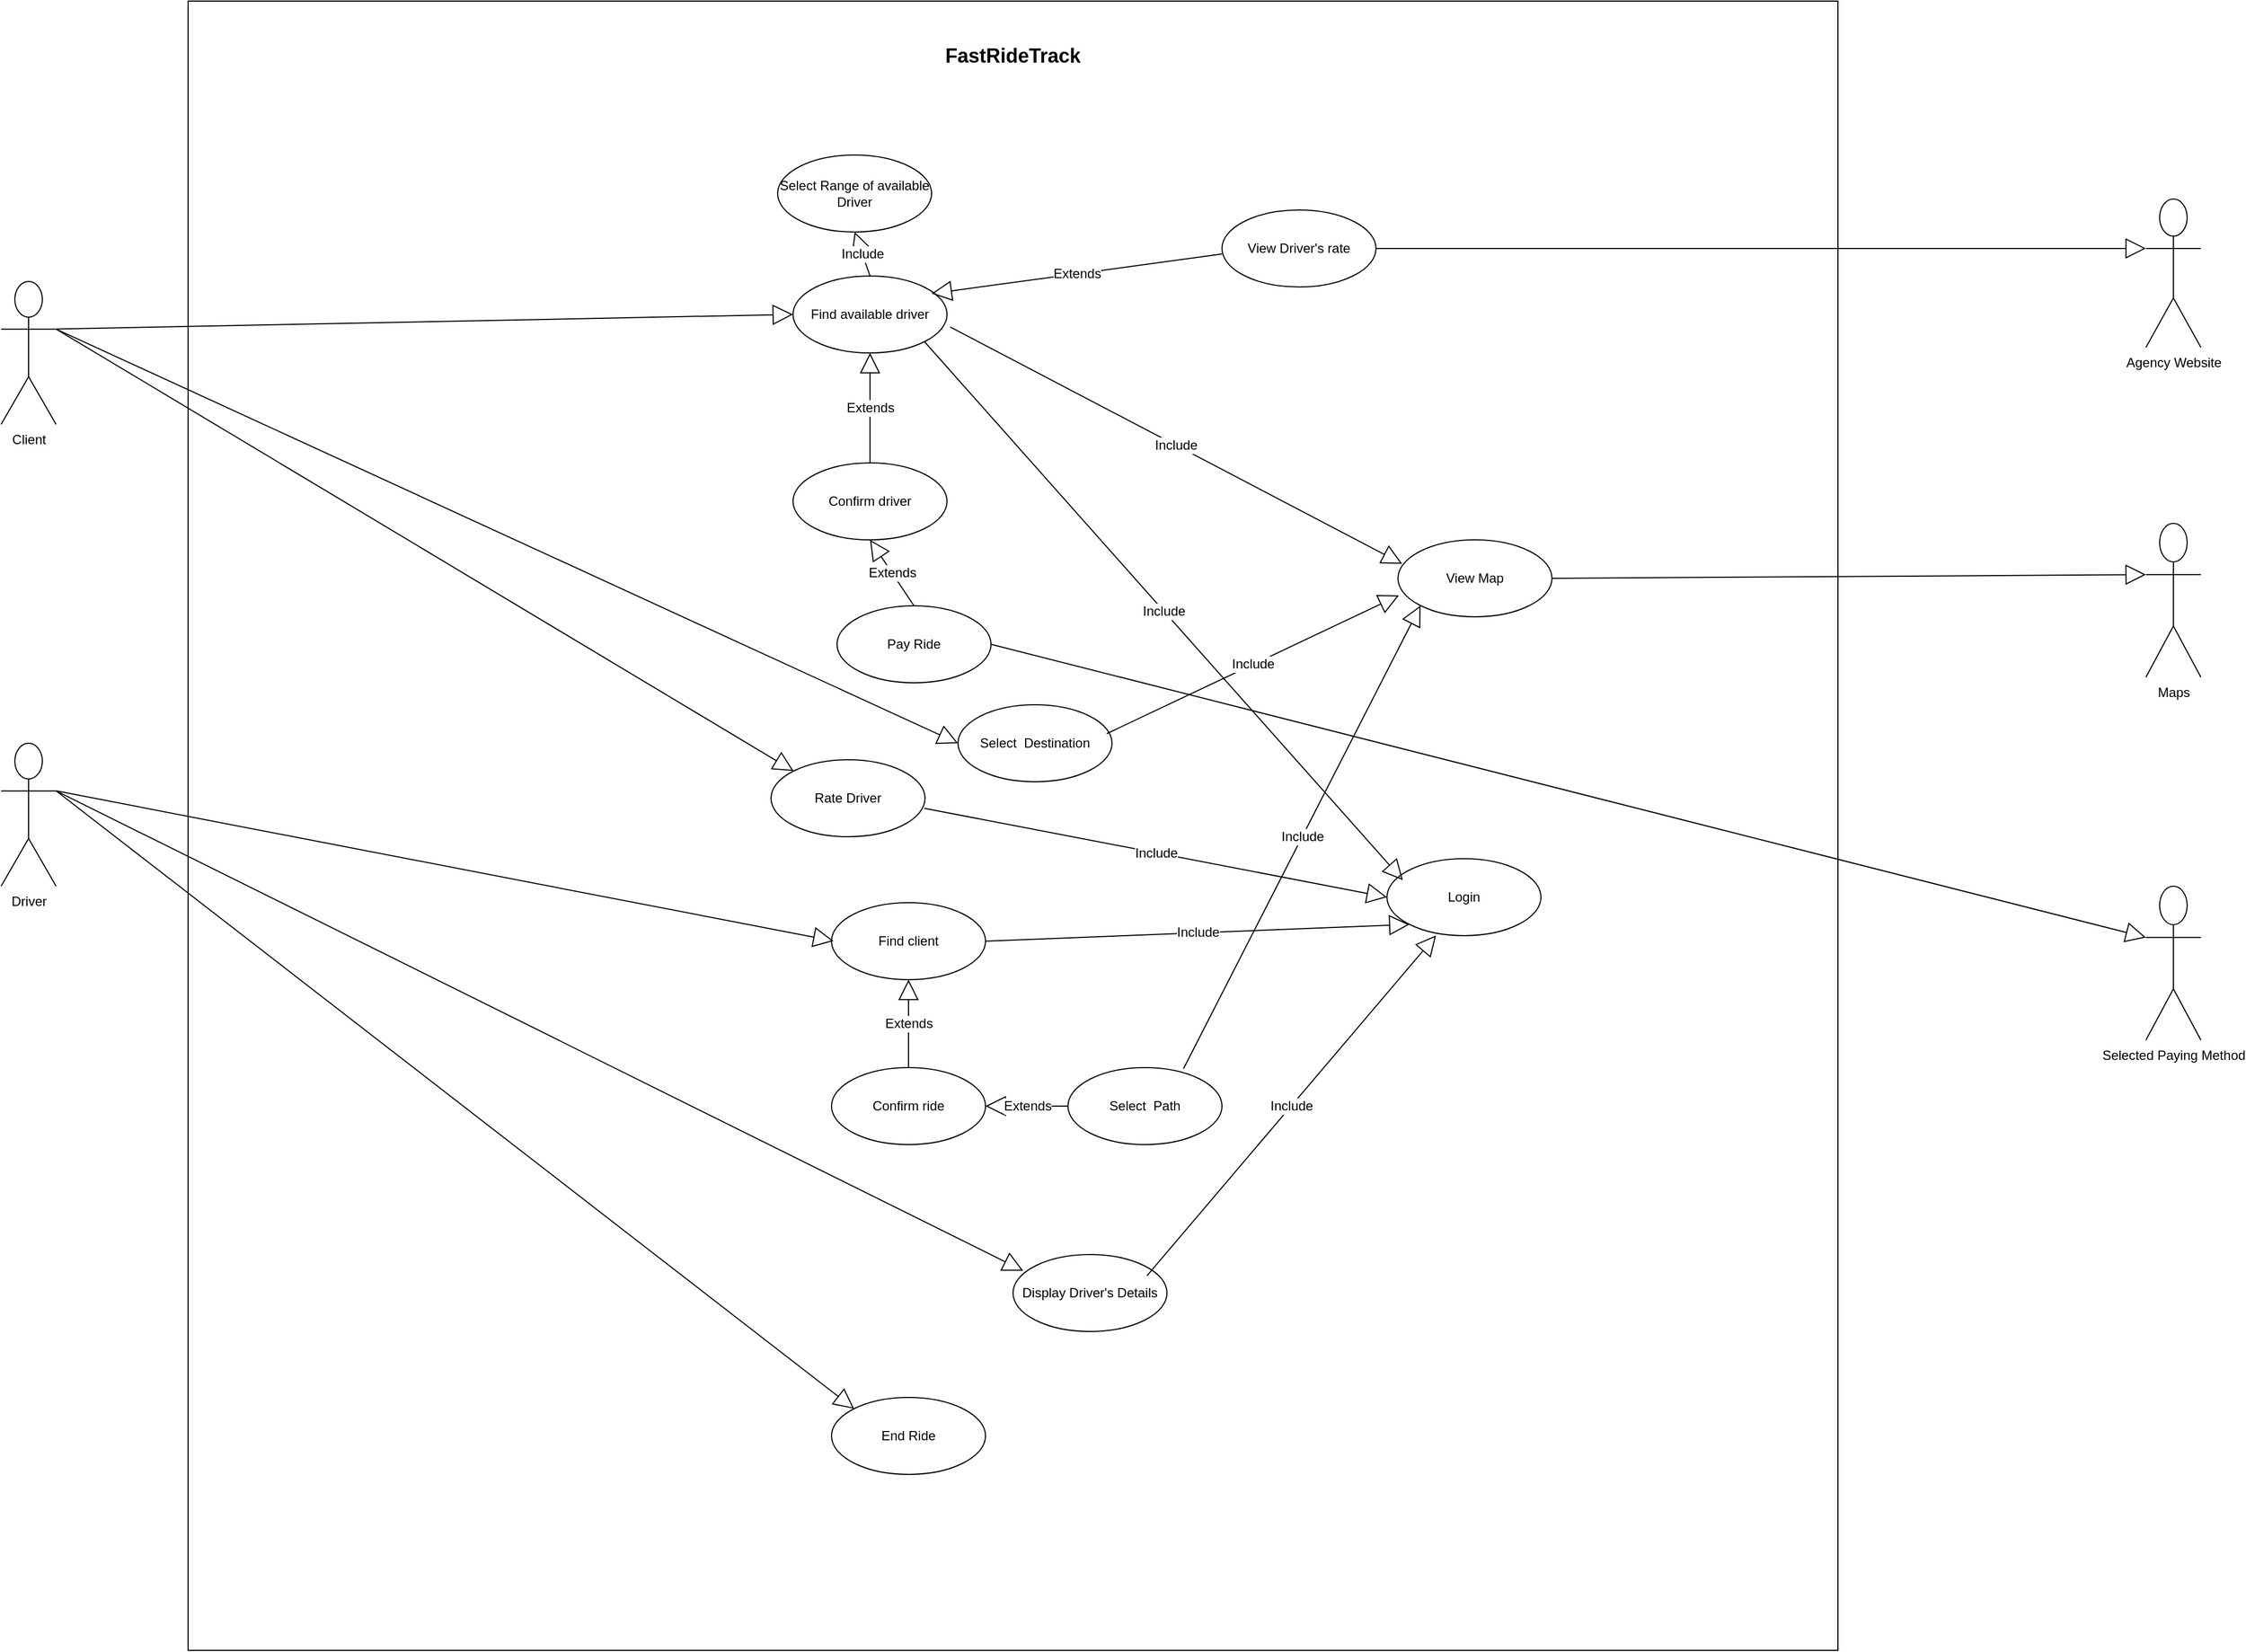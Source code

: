 <mxfile version="22.0.3" type="device">
  <diagram name="Pagina-1" id="4yyajg1duolFcby2Z4SF">
    <mxGraphModel dx="4473" dy="2900" grid="1" gridSize="10" guides="1" tooltips="1" connect="1" arrows="1" fold="1" page="1" pageScale="1" pageWidth="827" pageHeight="1169" math="0" shadow="0">
      <root>
        <mxCell id="0" />
        <mxCell id="1" parent="0" />
        <mxCell id="rDOq5Js9uwvhGrKsaeQx-1" value="" style="whiteSpace=wrap;html=1;aspect=fixed;" parent="1" vertex="1">
          <mxGeometry x="-500" y="-970" width="1500" height="1500" as="geometry" />
        </mxCell>
        <mxCell id="rDOq5Js9uwvhGrKsaeQx-2" value="Client" style="shape=umlActor;verticalLabelPosition=bottom;verticalAlign=top;html=1;outlineConnect=0;" parent="1" vertex="1">
          <mxGeometry x="-670" y="-715" width="50" height="130" as="geometry" />
        </mxCell>
        <mxCell id="rDOq5Js9uwvhGrKsaeQx-3" value="Driver&lt;br&gt;" style="shape=umlActor;verticalLabelPosition=bottom;verticalAlign=top;html=1;" parent="1" vertex="1">
          <mxGeometry x="-670" y="-295" width="50" height="130" as="geometry" />
        </mxCell>
        <mxCell id="rDOq5Js9uwvhGrKsaeQx-4" value="Agency Website&lt;br&gt;" style="shape=umlActor;verticalLabelPosition=bottom;verticalAlign=top;html=1;" parent="1" vertex="1">
          <mxGeometry x="1280" y="-790" width="50" height="135" as="geometry" />
        </mxCell>
        <mxCell id="rDOq5Js9uwvhGrKsaeQx-5" value="Maps&lt;br&gt;" style="shape=umlActor;verticalLabelPosition=bottom;verticalAlign=top;html=1;" parent="1" vertex="1">
          <mxGeometry x="1280" y="-495" width="50" height="140" as="geometry" />
        </mxCell>
        <mxCell id="rDOq5Js9uwvhGrKsaeQx-8" value="Login" style="ellipse;whiteSpace=wrap;html=1;" parent="1" vertex="1">
          <mxGeometry x="590" y="-190" width="140" height="70" as="geometry" />
        </mxCell>
        <mxCell id="rDOq5Js9uwvhGrKsaeQx-9" value="Find available driver" style="ellipse;whiteSpace=wrap;html=1;strokeColor=default;align=center;verticalAlign=middle;fontFamily=Helvetica;fontSize=12;fontColor=default;fillColor=default;" parent="1" vertex="1">
          <mxGeometry x="50" y="-720" width="140" height="70" as="geometry" />
        </mxCell>
        <mxCell id="rDOq5Js9uwvhGrKsaeQx-10" value="View Map" style="ellipse;whiteSpace=wrap;html=1;strokeColor=default;align=center;verticalAlign=middle;fontFamily=Helvetica;fontSize=12;fontColor=default;fillColor=default;" parent="1" vertex="1">
          <mxGeometry x="600" y="-480" width="140" height="70" as="geometry" />
        </mxCell>
        <mxCell id="rDOq5Js9uwvhGrKsaeQx-11" value="Include" style="endArrow=block;endSize=16;endFill=0;html=1;rounded=0;fontFamily=Helvetica;fontSize=12;fontColor=default;exitX=1;exitY=1;exitDx=0;exitDy=0;entryX=0.103;entryY=0.278;entryDx=0;entryDy=0;entryPerimeter=0;" parent="1" source="rDOq5Js9uwvhGrKsaeQx-9" target="rDOq5Js9uwvhGrKsaeQx-8" edge="1">
          <mxGeometry width="160" relative="1" as="geometry">
            <mxPoint x="170" y="-510" as="sourcePoint" />
            <mxPoint x="310" y="-530" as="targetPoint" />
          </mxGeometry>
        </mxCell>
        <mxCell id="rDOq5Js9uwvhGrKsaeQx-12" value="&lt;br&gt;" style="endArrow=block;endSize=16;endFill=0;html=1;rounded=0;fontFamily=Helvetica;fontSize=12;fontColor=default;exitX=1;exitY=0.333;exitDx=0;exitDy=0;exitPerimeter=0;entryX=0;entryY=1;entryDx=0;entryDy=0;" parent="1" edge="1" source="rDOq5Js9uwvhGrKsaeQx-2">
          <mxGeometry width="160" relative="1" as="geometry">
            <mxPoint x="-710.29" y="-771.307" as="sourcePoint" />
            <mxPoint x="49.997" y="-685.0" as="targetPoint" />
          </mxGeometry>
        </mxCell>
        <mxCell id="rDOq5Js9uwvhGrKsaeQx-13" value="&lt;h2&gt;FastRideTrack&lt;/h2&gt;" style="text;html=1;strokeColor=none;fillColor=none;align=center;verticalAlign=middle;whiteSpace=wrap;rounded=0;fontSize=12;fontFamily=Helvetica;fontColor=default;" parent="1" vertex="1">
          <mxGeometry x="170" y="-960" width="160" height="80" as="geometry" />
        </mxCell>
        <mxCell id="rDOq5Js9uwvhGrKsaeQx-17" value="&lt;br&gt;" style="endArrow=block;endSize=16;endFill=0;html=1;rounded=0;fontFamily=Helvetica;fontSize=12;fontColor=default;exitX=1;exitY=0.5;exitDx=0;exitDy=0;entryX=0;entryY=0.333;entryDx=0;entryDy=0;entryPerimeter=0;" parent="1" source="rDOq5Js9uwvhGrKsaeQx-10" target="rDOq5Js9uwvhGrKsaeQx-5" edge="1">
          <mxGeometry width="160" relative="1" as="geometry">
            <mxPoint x="170" y="-840" as="sourcePoint" />
            <mxPoint x="330" y="-840" as="targetPoint" />
          </mxGeometry>
        </mxCell>
        <mxCell id="rDOq5Js9uwvhGrKsaeQx-19" value="Find client" style="ellipse;whiteSpace=wrap;html=1;strokeColor=default;align=center;verticalAlign=middle;fontFamily=Helvetica;fontSize=12;fontColor=default;fillColor=default;" parent="1" vertex="1">
          <mxGeometry x="85" y="-150" width="140" height="70" as="geometry" />
        </mxCell>
        <mxCell id="rDOq5Js9uwvhGrKsaeQx-20" value="Confirm driver" style="ellipse;whiteSpace=wrap;html=1;strokeColor=default;align=center;verticalAlign=middle;fontFamily=Helvetica;fontSize=12;fontColor=default;fillColor=default;" parent="1" vertex="1">
          <mxGeometry x="50" y="-550" width="140" height="70" as="geometry" />
        </mxCell>
        <mxCell id="rDOq5Js9uwvhGrKsaeQx-21" value="" style="endArrow=block;endSize=16;endFill=0;html=1;rounded=0;fontFamily=Helvetica;fontSize=12;fontColor=default;exitX=1;exitY=0.333;exitDx=0;exitDy=0;exitPerimeter=0;entryX=0.013;entryY=0.688;entryDx=0;entryDy=0;entryPerimeter=0;" parent="1" source="rDOq5Js9uwvhGrKsaeQx-3" edge="1">
          <mxGeometry width="160" relative="1" as="geometry">
            <mxPoint x="-690" y="-339.997" as="sourcePoint" />
            <mxPoint x="86.82" y="-115.17" as="targetPoint" />
          </mxGeometry>
        </mxCell>
        <mxCell id="rDOq5Js9uwvhGrKsaeQx-23" value="Include" style="endArrow=block;endSize=16;endFill=0;html=1;rounded=0;fontFamily=Helvetica;fontSize=12;fontColor=default;exitX=1;exitY=0.5;exitDx=0;exitDy=0;entryX=0;entryY=1;entryDx=0;entryDy=0;" parent="1" source="rDOq5Js9uwvhGrKsaeQx-19" target="rDOq5Js9uwvhGrKsaeQx-8" edge="1">
          <mxGeometry width="160" relative="1" as="geometry">
            <mxPoint x="130" y="-440" as="sourcePoint" />
            <mxPoint x="290" y="-440" as="targetPoint" />
          </mxGeometry>
        </mxCell>
        <mxCell id="rDOq5Js9uwvhGrKsaeQx-28" value="Extends" style="endArrow=block;endSize=16;endFill=0;html=1;rounded=0;fontFamily=Helvetica;fontSize=12;fontColor=default;exitX=0.5;exitY=0;exitDx=0;exitDy=0;entryX=0.5;entryY=1;entryDx=0;entryDy=0;" parent="1" source="rDOq5Js9uwvhGrKsaeQx-20" target="rDOq5Js9uwvhGrKsaeQx-9" edge="1">
          <mxGeometry width="160" relative="1" as="geometry">
            <mxPoint x="130" y="-440" as="sourcePoint" />
            <mxPoint x="290" y="-440" as="targetPoint" />
          </mxGeometry>
        </mxCell>
        <mxCell id="rDOq5Js9uwvhGrKsaeQx-29" value="Confirm ride" style="ellipse;whiteSpace=wrap;html=1;strokeColor=default;align=center;verticalAlign=middle;fontFamily=Helvetica;fontSize=12;fontColor=default;fillColor=default;" parent="1" vertex="1">
          <mxGeometry x="85" width="140" height="70" as="geometry" />
        </mxCell>
        <mxCell id="rDOq5Js9uwvhGrKsaeQx-30" value="Extends" style="endArrow=block;endSize=16;endFill=0;html=1;rounded=0;fontFamily=Helvetica;fontSize=12;fontColor=default;exitX=0.5;exitY=0;exitDx=0;exitDy=0;entryX=0.5;entryY=1;entryDx=0;entryDy=0;" parent="1" source="rDOq5Js9uwvhGrKsaeQx-29" target="rDOq5Js9uwvhGrKsaeQx-19" edge="1">
          <mxGeometry width="160" relative="1" as="geometry">
            <mxPoint x="300" y="-380" as="sourcePoint" />
            <mxPoint x="460" y="-380" as="targetPoint" />
          </mxGeometry>
        </mxCell>
        <mxCell id="rDOq5Js9uwvhGrKsaeQx-31" value="View Driver&#39;s rate" style="ellipse;whiteSpace=wrap;html=1;strokeColor=default;align=center;verticalAlign=middle;fontFamily=Helvetica;fontSize=12;fontColor=default;fillColor=default;" parent="1" vertex="1">
          <mxGeometry x="440" y="-780" width="140" height="70" as="geometry" />
        </mxCell>
        <mxCell id="rDOq5Js9uwvhGrKsaeQx-32" value="Extends" style="endArrow=block;endSize=16;endFill=0;html=1;rounded=0;fontFamily=Helvetica;fontSize=12;fontColor=default;entryX=0.961;entryY=0.729;entryDx=0;entryDy=0;entryPerimeter=0;" parent="1" edge="1">
          <mxGeometry width="160" relative="1" as="geometry">
            <mxPoint x="440" y="-740" as="sourcePoint" />
            <mxPoint x="176.0" y="-703.97" as="targetPoint" />
          </mxGeometry>
        </mxCell>
        <mxCell id="rDOq5Js9uwvhGrKsaeQx-33" value="" style="endArrow=block;endSize=16;endFill=0;html=1;rounded=0;fontFamily=Helvetica;fontSize=12;fontColor=default;exitX=1;exitY=0.5;exitDx=0;exitDy=0;entryX=0;entryY=0.333;entryDx=0;entryDy=0;entryPerimeter=0;" parent="1" source="rDOq5Js9uwvhGrKsaeQx-31" target="rDOq5Js9uwvhGrKsaeQx-4" edge="1">
          <mxGeometry width="160" relative="1" as="geometry">
            <mxPoint x="100" y="-720" as="sourcePoint" />
            <mxPoint x="260" y="-720" as="targetPoint" />
          </mxGeometry>
        </mxCell>
        <mxCell id="rDOq5Js9uwvhGrKsaeQx-34" value="Pay Ride" style="ellipse;whiteSpace=wrap;html=1;strokeColor=default;align=center;verticalAlign=middle;fontFamily=Helvetica;fontSize=12;fontColor=default;fillColor=default;" parent="1" vertex="1">
          <mxGeometry x="90" y="-420" width="140" height="70" as="geometry" />
        </mxCell>
        <mxCell id="rDOq5Js9uwvhGrKsaeQx-35" value="Extends" style="endArrow=block;endSize=16;endFill=0;html=1;rounded=0;fontFamily=Helvetica;fontSize=12;fontColor=default;exitX=0.5;exitY=0;exitDx=0;exitDy=0;entryX=0.5;entryY=1;entryDx=0;entryDy=0;" parent="1" source="rDOq5Js9uwvhGrKsaeQx-34" target="rDOq5Js9uwvhGrKsaeQx-20" edge="1">
          <mxGeometry width="160" relative="1" as="geometry">
            <mxPoint x="210" y="-410" as="sourcePoint" />
            <mxPoint x="370" y="-410" as="targetPoint" />
          </mxGeometry>
        </mxCell>
        <mxCell id="rDOq5Js9uwvhGrKsaeQx-36" value="Selected Paying Method&lt;br&gt;" style="shape=umlActor;verticalLabelPosition=bottom;verticalAlign=top;html=1;strokeColor=default;align=center;fontFamily=Helvetica;fontSize=12;fontColor=default;fillColor=default;" parent="1" vertex="1">
          <mxGeometry x="1280" y="-165" width="50" height="140" as="geometry" />
        </mxCell>
        <mxCell id="rDOq5Js9uwvhGrKsaeQx-38" value="" style="endArrow=block;endSize=16;endFill=0;html=1;rounded=0;fontFamily=Helvetica;fontSize=12;fontColor=default;exitX=1;exitY=0.5;exitDx=0;exitDy=0;entryX=0;entryY=0.333;entryDx=0;entryDy=0;entryPerimeter=0;" parent="1" source="rDOq5Js9uwvhGrKsaeQx-34" target="rDOq5Js9uwvhGrKsaeQx-36" edge="1">
          <mxGeometry width="160" relative="1" as="geometry">
            <mxPoint x="120" y="-490" as="sourcePoint" />
            <mxPoint x="210" y="-375" as="targetPoint" />
          </mxGeometry>
        </mxCell>
        <mxCell id="rDOq5Js9uwvhGrKsaeQx-40" value="Select&amp;nbsp; Path" style="ellipse;whiteSpace=wrap;html=1;strokeColor=default;align=center;verticalAlign=middle;fontFamily=Helvetica;fontSize=12;fontColor=default;fillColor=default;" parent="1" vertex="1">
          <mxGeometry x="300" width="140" height="70" as="geometry" />
        </mxCell>
        <mxCell id="rDOq5Js9uwvhGrKsaeQx-43" value="Extends" style="endArrow=block;endSize=16;endFill=0;html=1;rounded=0;fontFamily=Helvetica;fontSize=12;fontColor=default;exitX=0;exitY=0.5;exitDx=0;exitDy=0;entryX=1;entryY=0.5;entryDx=0;entryDy=0;" parent="1" source="rDOq5Js9uwvhGrKsaeQx-40" target="rDOq5Js9uwvhGrKsaeQx-29" edge="1">
          <mxGeometry width="160" relative="1" as="geometry">
            <mxPoint x="317.753" y="10.251" as="sourcePoint" />
            <mxPoint x="230" y="35" as="targetPoint" />
          </mxGeometry>
        </mxCell>
        <mxCell id="rDOq5Js9uwvhGrKsaeQx-46" value="Select Range of available Driver" style="ellipse;whiteSpace=wrap;html=1;strokeColor=default;align=center;verticalAlign=middle;fontFamily=Helvetica;fontSize=12;fontColor=default;fillColor=default;" parent="1" vertex="1">
          <mxGeometry x="36" y="-830" width="140" height="70" as="geometry" />
        </mxCell>
        <mxCell id="rDOq5Js9uwvhGrKsaeQx-47" value="Include" style="endArrow=block;endSize=16;endFill=0;html=1;rounded=0;fontFamily=Helvetica;fontSize=12;fontColor=default;exitX=0.5;exitY=0;exitDx=0;exitDy=0;entryX=0.5;entryY=1;entryDx=0;entryDy=0;" parent="1" source="rDOq5Js9uwvhGrKsaeQx-9" target="rDOq5Js9uwvhGrKsaeQx-46" edge="1">
          <mxGeometry width="160" relative="1" as="geometry">
            <mxPoint x="180" y="-700" as="sourcePoint" />
            <mxPoint x="340" y="-700" as="targetPoint" />
          </mxGeometry>
        </mxCell>
        <mxCell id="rDOq5Js9uwvhGrKsaeQx-48" value="Display Driver&#39;s Details" style="ellipse;whiteSpace=wrap;html=1;strokeColor=default;align=center;verticalAlign=middle;fontFamily=Helvetica;fontSize=12;fontColor=default;fillColor=default;" parent="1" vertex="1">
          <mxGeometry x="250" y="170" width="140" height="70" as="geometry" />
        </mxCell>
        <mxCell id="rDOq5Js9uwvhGrKsaeQx-49" value="" style="endArrow=block;endSize=16;endFill=0;html=1;rounded=0;fontFamily=Helvetica;fontSize=12;fontColor=default;exitX=1;exitY=0.333;exitDx=0;exitDy=0;exitPerimeter=0;entryX=0.066;entryY=0.21;entryDx=0;entryDy=0;entryPerimeter=0;" parent="1" source="rDOq5Js9uwvhGrKsaeQx-3" target="rDOq5Js9uwvhGrKsaeQx-48" edge="1">
          <mxGeometry width="160" relative="1" as="geometry">
            <mxPoint x="-300" y="-250" as="sourcePoint" />
            <mxPoint x="-140" y="-250" as="targetPoint" />
          </mxGeometry>
        </mxCell>
        <mxCell id="rDOq5Js9uwvhGrKsaeQx-50" value="Include" style="endArrow=block;endSize=16;endFill=0;html=1;rounded=0;fontFamily=Helvetica;fontSize=12;fontColor=default;exitX=0.87;exitY=0.276;exitDx=0;exitDy=0;exitPerimeter=0;entryX=0.319;entryY=0.997;entryDx=0;entryDy=0;entryPerimeter=0;" parent="1" source="rDOq5Js9uwvhGrKsaeQx-48" target="rDOq5Js9uwvhGrKsaeQx-8" edge="1">
          <mxGeometry width="160" relative="1" as="geometry">
            <mxPoint x="380" y="-100" as="sourcePoint" />
            <mxPoint x="540" y="-100" as="targetPoint" />
          </mxGeometry>
        </mxCell>
        <mxCell id="rDOq5Js9uwvhGrKsaeQx-51" value="Rate Driver" style="ellipse;whiteSpace=wrap;html=1;strokeColor=default;align=center;verticalAlign=middle;fontFamily=Helvetica;fontSize=12;fontColor=default;fillColor=default;" parent="1" vertex="1">
          <mxGeometry x="30" y="-280" width="140" height="70" as="geometry" />
        </mxCell>
        <mxCell id="rDOq5Js9uwvhGrKsaeQx-52" value="" style="endArrow=block;endSize=16;endFill=0;html=1;rounded=0;fontFamily=Helvetica;fontSize=12;fontColor=default;exitX=1;exitY=0.333;exitDx=0;exitDy=0;exitPerimeter=0;entryX=0;entryY=0;entryDx=0;entryDy=0;" parent="1" source="rDOq5Js9uwvhGrKsaeQx-2" target="rDOq5Js9uwvhGrKsaeQx-51" edge="1">
          <mxGeometry width="160" relative="1" as="geometry">
            <mxPoint x="-720" y="-700" as="sourcePoint" />
            <mxPoint x="-483.62" y="-477.11" as="targetPoint" />
          </mxGeometry>
        </mxCell>
        <mxCell id="rDOq5Js9uwvhGrKsaeQx-53" value="Include" style="endArrow=block;endSize=16;endFill=0;html=1;rounded=0;fontFamily=Helvetica;fontSize=12;fontColor=default;exitX=0.994;exitY=0.63;exitDx=0;exitDy=0;exitPerimeter=0;entryX=0;entryY=0.5;entryDx=0;entryDy=0;" parent="1" source="rDOq5Js9uwvhGrKsaeQx-51" target="rDOq5Js9uwvhGrKsaeQx-8" edge="1">
          <mxGeometry width="160" relative="1" as="geometry">
            <mxPoint x="90" y="-400" as="sourcePoint" />
            <mxPoint x="250" y="-400" as="targetPoint" />
          </mxGeometry>
        </mxCell>
        <mxCell id="rDOq5Js9uwvhGrKsaeQx-54" value="Select&amp;nbsp; Destination" style="ellipse;whiteSpace=wrap;html=1;strokeColor=default;align=center;verticalAlign=middle;fontFamily=Helvetica;fontSize=12;fontColor=default;fillColor=default;" parent="1" vertex="1">
          <mxGeometry x="200" y="-330" width="140" height="70" as="geometry" />
        </mxCell>
        <mxCell id="rDOq5Js9uwvhGrKsaeQx-55" value="" style="endArrow=block;endSize=16;endFill=0;html=1;rounded=0;fontFamily=Helvetica;fontSize=12;fontColor=default;exitX=1;exitY=0.333;exitDx=0;exitDy=0;exitPerimeter=0;entryX=0;entryY=0.5;entryDx=0;entryDy=0;" parent="1" source="rDOq5Js9uwvhGrKsaeQx-2" target="rDOq5Js9uwvhGrKsaeQx-54" edge="1">
          <mxGeometry width="160" relative="1" as="geometry">
            <mxPoint x="-250" y="-570" as="sourcePoint" />
            <mxPoint x="-90" y="-570" as="targetPoint" />
          </mxGeometry>
        </mxCell>
        <mxCell id="rDOq5Js9uwvhGrKsaeQx-56" value="Include" style="endArrow=block;endSize=16;endFill=0;html=1;rounded=0;fontFamily=Helvetica;fontSize=12;fontColor=default;exitX=0.966;exitY=0.375;exitDx=0;exitDy=0;exitPerimeter=0;entryX=0.006;entryY=0.722;entryDx=0;entryDy=0;entryPerimeter=0;" parent="1" source="rDOq5Js9uwvhGrKsaeQx-54" target="rDOq5Js9uwvhGrKsaeQx-10" edge="1">
          <mxGeometry width="160" relative="1" as="geometry">
            <mxPoint x="440" y="-390" as="sourcePoint" />
            <mxPoint x="600" y="-390" as="targetPoint" />
          </mxGeometry>
        </mxCell>
        <mxCell id="rDOq5Js9uwvhGrKsaeQx-58" value="Include" style="endArrow=block;endSize=16;endFill=0;html=1;rounded=0;fontFamily=Helvetica;fontSize=12;fontColor=default;exitX=1.021;exitY=0.663;exitDx=0;exitDy=0;exitPerimeter=0;entryX=0.027;entryY=0.311;entryDx=0;entryDy=0;entryPerimeter=0;" parent="1" source="rDOq5Js9uwvhGrKsaeQx-9" target="rDOq5Js9uwvhGrKsaeQx-10" edge="1">
          <mxGeometry width="160" relative="1" as="geometry">
            <mxPoint x="380" y="-600" as="sourcePoint" />
            <mxPoint x="540" y="-600" as="targetPoint" />
          </mxGeometry>
        </mxCell>
        <mxCell id="rDOq5Js9uwvhGrKsaeQx-59" value="Include" style="endArrow=block;endSize=16;endFill=0;html=1;rounded=0;fontFamily=Helvetica;fontSize=12;fontColor=default;exitX=0.75;exitY=0.014;exitDx=0;exitDy=0;exitPerimeter=0;entryX=0;entryY=1;entryDx=0;entryDy=0;" parent="1" source="rDOq5Js9uwvhGrKsaeQx-40" target="rDOq5Js9uwvhGrKsaeQx-10" edge="1">
          <mxGeometry width="160" relative="1" as="geometry">
            <mxPoint x="460" y="-270" as="sourcePoint" />
            <mxPoint x="620" y="-270" as="targetPoint" />
          </mxGeometry>
        </mxCell>
        <mxCell id="rDOq5Js9uwvhGrKsaeQx-60" value="End Ride" style="ellipse;whiteSpace=wrap;html=1;strokeColor=default;align=center;verticalAlign=middle;fontFamily=Helvetica;fontSize=12;fontColor=default;fillColor=default;" parent="1" vertex="1">
          <mxGeometry x="85" y="300" width="140" height="70" as="geometry" />
        </mxCell>
        <mxCell id="rDOq5Js9uwvhGrKsaeQx-62" value="" style="endArrow=block;endSize=16;endFill=0;html=1;rounded=0;fontFamily=Helvetica;fontSize=12;fontColor=default;exitX=1;exitY=0.333;exitDx=0;exitDy=0;exitPerimeter=0;entryX=0;entryY=0;entryDx=0;entryDy=0;" parent="1" source="rDOq5Js9uwvhGrKsaeQx-3" target="rDOq5Js9uwvhGrKsaeQx-60" edge="1">
          <mxGeometry width="160" relative="1" as="geometry">
            <mxPoint x="-370" y="-210" as="sourcePoint" />
            <mxPoint x="-210" y="-210" as="targetPoint" />
            <Array as="points" />
          </mxGeometry>
        </mxCell>
      </root>
    </mxGraphModel>
  </diagram>
</mxfile>
